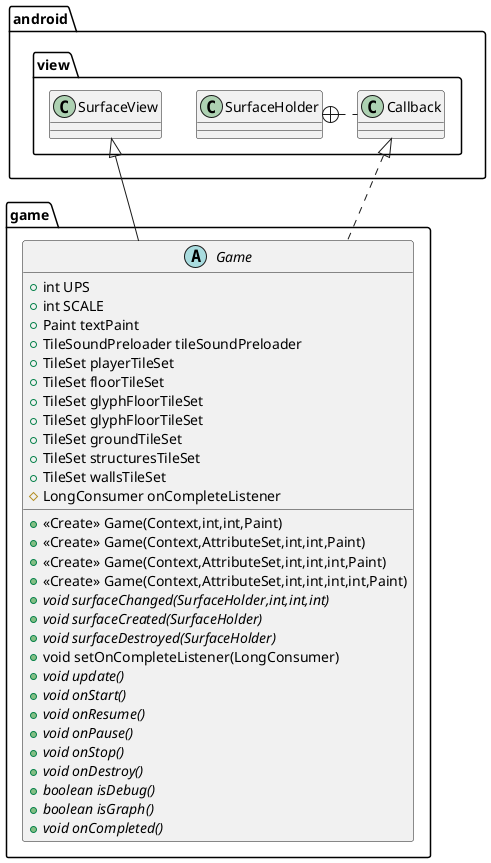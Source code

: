 @startuml
abstract class game.Game {
+ int UPS
+ int SCALE
+ Paint textPaint
+ TileSoundPreloader tileSoundPreloader
+ TileSet playerTileSet
+ TileSet floorTileSet
+ TileSet glyphFloorTileSet
+ TileSet glyphFloorTileSet
+ TileSet groundTileSet
+ TileSet structuresTileSet
+ TileSet wallsTileSet
# LongConsumer onCompleteListener
+ <<Create>> Game(Context,int,int,Paint)
+ <<Create>> Game(Context,AttributeSet,int,int,Paint)
+ <<Create>> Game(Context,AttributeSet,int,int,int,Paint)
+ <<Create>> Game(Context,AttributeSet,int,int,int,int,Paint)
+ {abstract}void surfaceChanged(SurfaceHolder,int,int,int)
+ {abstract}void surfaceCreated(SurfaceHolder)
+ {abstract}void surfaceDestroyed(SurfaceHolder)
+ void setOnCompleteListener(LongConsumer)
+ {abstract}void update()
+ {abstract}void onStart()
+ {abstract}void onResume()
+ {abstract}void onPause()
+ {abstract}void onStop()
+ {abstract}void onDestroy()
+ {abstract}boolean isDebug()
+ {abstract}boolean isGraph()
+ {abstract}void onCompleted()
}




android.view.SurfaceHolder +. android.view.Callback
android.view.Callback <|.. game.Game
android.view.SurfaceView <|- game.Game
@enduml